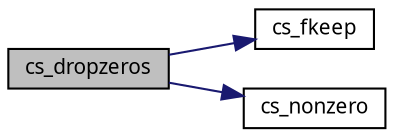digraph G
{
  edge [fontname="FreeSans.ttf",fontsize=10,labelfontname="FreeSans.ttf",labelfontsize=10];
  node [fontname="FreeSans.ttf",fontsize=10,shape=record];
  rankdir=LR;
  Node1 [label="cs_dropzeros",height=0.2,width=0.4,color="black", fillcolor="grey75", style="filled" fontcolor="black"];
  Node1 -> Node2 [color="midnightblue",fontsize=10,style="solid",fontname="FreeSans.ttf"];
  Node2 [label="cs_fkeep",height=0.2,width=0.4,color="black", fillcolor="white", style="filled",URL="$cs_8c.html#de63a58ec1758250c64518d817ea3c4c"];
  Node1 -> Node3 [color="midnightblue",fontsize=10,style="solid",fontname="FreeSans.ttf"];
  Node3 [label="cs_nonzero",height=0.2,width=0.4,color="black", fillcolor="white", style="filled",URL="$cs_8c.html#9dad9370bdde743eee26de2d53572bda"];
}

